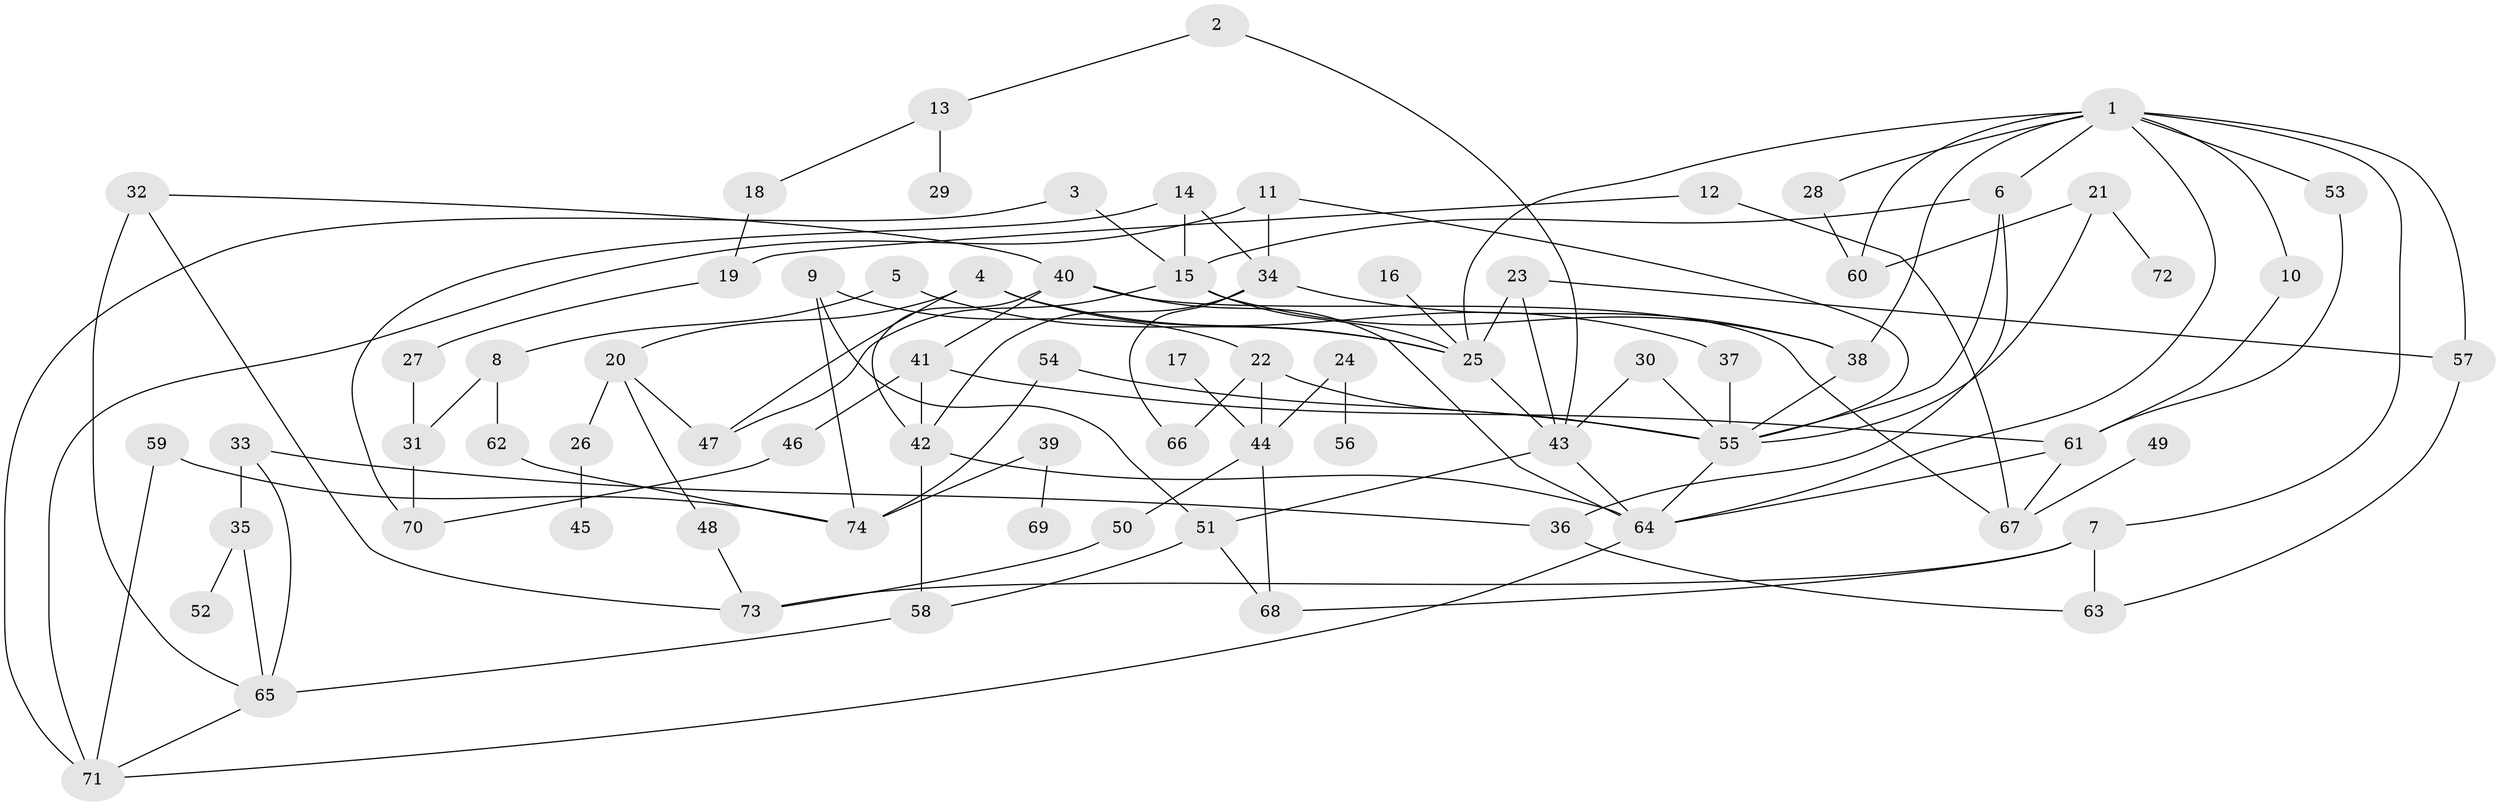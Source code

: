 // original degree distribution, {6: 0.034013605442176874, 4: 0.08843537414965986, 8: 0.013605442176870748, 5: 0.06802721088435375, 10: 0.006802721088435374, 3: 0.20408163265306123, 2: 0.35374149659863946, 1: 0.23129251700680273}
// Generated by graph-tools (version 1.1) at 2025/01/03/09/25 03:01:11]
// undirected, 74 vertices, 118 edges
graph export_dot {
graph [start="1"]
  node [color=gray90,style=filled];
  1;
  2;
  3;
  4;
  5;
  6;
  7;
  8;
  9;
  10;
  11;
  12;
  13;
  14;
  15;
  16;
  17;
  18;
  19;
  20;
  21;
  22;
  23;
  24;
  25;
  26;
  27;
  28;
  29;
  30;
  31;
  32;
  33;
  34;
  35;
  36;
  37;
  38;
  39;
  40;
  41;
  42;
  43;
  44;
  45;
  46;
  47;
  48;
  49;
  50;
  51;
  52;
  53;
  54;
  55;
  56;
  57;
  58;
  59;
  60;
  61;
  62;
  63;
  64;
  65;
  66;
  67;
  68;
  69;
  70;
  71;
  72;
  73;
  74;
  1 -- 6 [weight=1.0];
  1 -- 7 [weight=1.0];
  1 -- 10 [weight=1.0];
  1 -- 25 [weight=1.0];
  1 -- 28 [weight=1.0];
  1 -- 38 [weight=1.0];
  1 -- 53 [weight=1.0];
  1 -- 57 [weight=1.0];
  1 -- 60 [weight=1.0];
  1 -- 64 [weight=1.0];
  2 -- 13 [weight=1.0];
  2 -- 43 [weight=1.0];
  3 -- 15 [weight=1.0];
  3 -- 71 [weight=1.0];
  4 -- 20 [weight=1.0];
  4 -- 25 [weight=1.0];
  4 -- 37 [weight=1.0];
  4 -- 47 [weight=1.0];
  5 -- 8 [weight=1.0];
  5 -- 25 [weight=1.0];
  6 -- 15 [weight=1.0];
  6 -- 36 [weight=1.0];
  6 -- 55 [weight=1.0];
  7 -- 63 [weight=1.0];
  7 -- 68 [weight=1.0];
  7 -- 73 [weight=1.0];
  8 -- 31 [weight=1.0];
  8 -- 62 [weight=1.0];
  9 -- 22 [weight=1.0];
  9 -- 51 [weight=1.0];
  9 -- 74 [weight=1.0];
  10 -- 61 [weight=1.0];
  11 -- 34 [weight=1.0];
  11 -- 55 [weight=1.0];
  11 -- 71 [weight=1.0];
  12 -- 19 [weight=1.0];
  12 -- 67 [weight=1.0];
  13 -- 18 [weight=1.0];
  13 -- 29 [weight=1.0];
  14 -- 15 [weight=1.0];
  14 -- 34 [weight=1.0];
  14 -- 70 [weight=1.0];
  15 -- 25 [weight=1.0];
  15 -- 38 [weight=1.0];
  15 -- 47 [weight=1.0];
  16 -- 25 [weight=1.0];
  17 -- 44 [weight=1.0];
  18 -- 19 [weight=1.0];
  19 -- 27 [weight=1.0];
  20 -- 26 [weight=1.0];
  20 -- 47 [weight=1.0];
  20 -- 48 [weight=1.0];
  21 -- 55 [weight=1.0];
  21 -- 60 [weight=1.0];
  21 -- 72 [weight=1.0];
  22 -- 44 [weight=1.0];
  22 -- 55 [weight=1.0];
  22 -- 66 [weight=1.0];
  23 -- 25 [weight=1.0];
  23 -- 43 [weight=1.0];
  23 -- 57 [weight=1.0];
  24 -- 44 [weight=1.0];
  24 -- 56 [weight=1.0];
  25 -- 43 [weight=1.0];
  26 -- 45 [weight=1.0];
  27 -- 31 [weight=1.0];
  28 -- 60 [weight=1.0];
  30 -- 43 [weight=1.0];
  30 -- 55 [weight=1.0];
  31 -- 70 [weight=1.0];
  32 -- 40 [weight=1.0];
  32 -- 65 [weight=1.0];
  32 -- 73 [weight=1.0];
  33 -- 35 [weight=1.0];
  33 -- 36 [weight=1.0];
  33 -- 65 [weight=1.0];
  34 -- 38 [weight=2.0];
  34 -- 42 [weight=1.0];
  34 -- 66 [weight=1.0];
  35 -- 52 [weight=1.0];
  35 -- 65 [weight=1.0];
  36 -- 63 [weight=1.0];
  37 -- 55 [weight=1.0];
  38 -- 55 [weight=1.0];
  39 -- 69 [weight=1.0];
  39 -- 74 [weight=1.0];
  40 -- 41 [weight=1.0];
  40 -- 42 [weight=1.0];
  40 -- 64 [weight=1.0];
  40 -- 67 [weight=1.0];
  41 -- 42 [weight=1.0];
  41 -- 46 [weight=1.0];
  41 -- 61 [weight=1.0];
  42 -- 58 [weight=2.0];
  42 -- 64 [weight=1.0];
  43 -- 51 [weight=1.0];
  43 -- 64 [weight=1.0];
  44 -- 50 [weight=1.0];
  44 -- 68 [weight=1.0];
  46 -- 70 [weight=1.0];
  48 -- 73 [weight=1.0];
  49 -- 67 [weight=1.0];
  50 -- 73 [weight=1.0];
  51 -- 58 [weight=1.0];
  51 -- 68 [weight=1.0];
  53 -- 61 [weight=1.0];
  54 -- 55 [weight=1.0];
  54 -- 74 [weight=1.0];
  55 -- 64 [weight=1.0];
  57 -- 63 [weight=1.0];
  58 -- 65 [weight=1.0];
  59 -- 71 [weight=1.0];
  59 -- 74 [weight=1.0];
  61 -- 64 [weight=1.0];
  61 -- 67 [weight=1.0];
  62 -- 74 [weight=1.0];
  64 -- 71 [weight=1.0];
  65 -- 71 [weight=1.0];
}
